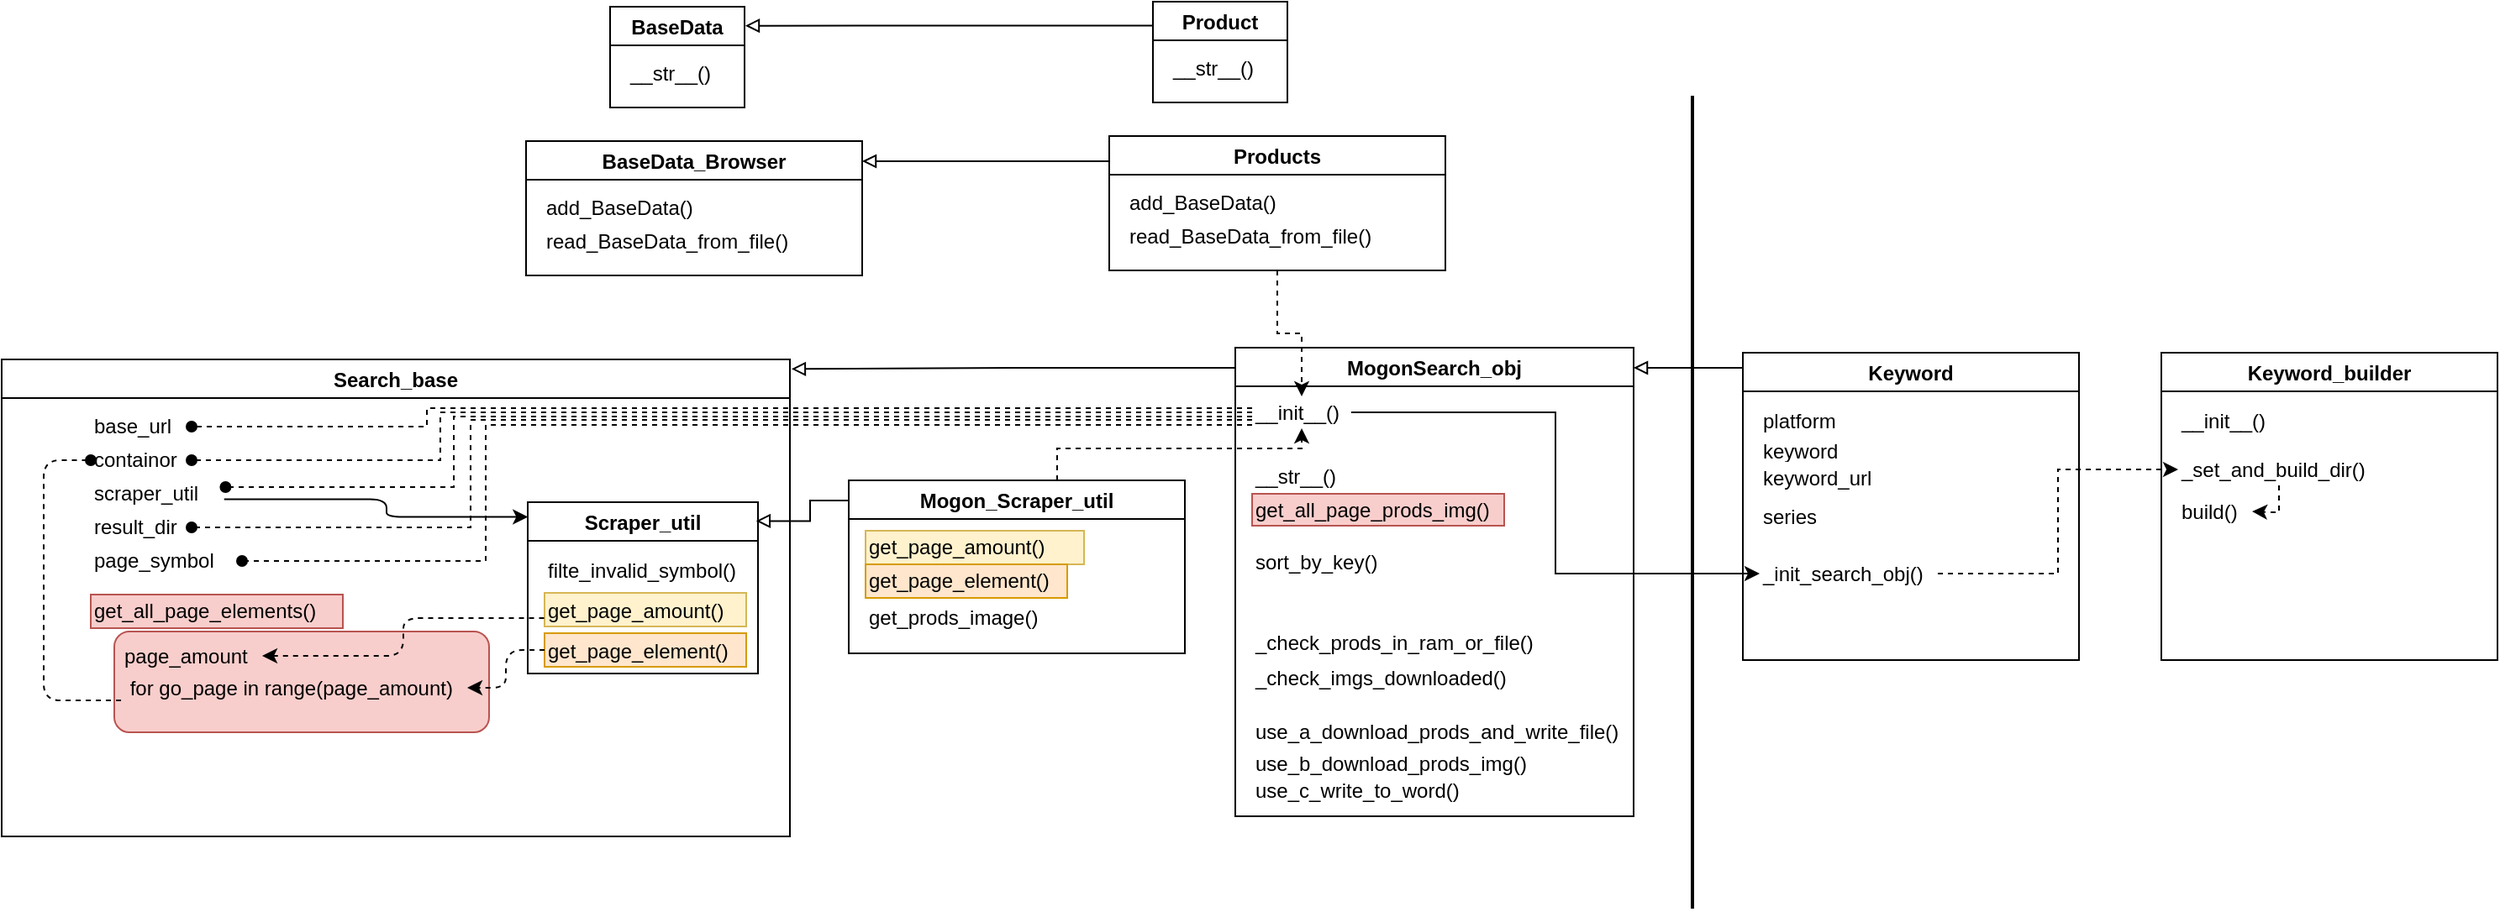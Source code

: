 <mxfile version="16.5.1" type="device"><diagram id="nu5vj-mxP0F0rqek-Uc7" name="第1頁"><mxGraphModel dx="1695" dy="553" grid="1" gridSize="1" guides="1" tooltips="1" connect="1" arrows="1" fold="1" page="1" pageScale="1" pageWidth="827" pageHeight="1169" background="#ffffff" math="0" shadow="0"><root><mxCell id="0"/><mxCell id="1" parent="0"/><mxCell id="gbHWpXbdwgOGmDP35N2L-2" value="Search_base" style="swimlane;" parent="1" vertex="1"><mxGeometry x="-765" y="387" width="469" height="284" as="geometry"/></mxCell><mxCell id="gbHWpXbdwgOGmDP35N2L-3" value="base_url" style="rounded=0;whiteSpace=wrap;strokeColor=none;align=left;fillColor=none;" parent="gbHWpXbdwgOGmDP35N2L-2" vertex="1"><mxGeometry x="53" y="30" width="60" height="20" as="geometry"/></mxCell><mxCell id="gbHWpXbdwgOGmDP35N2L-4" value="containor" style="rounded=0;whiteSpace=wrap;strokeColor=none;align=left;fillColor=none;" parent="gbHWpXbdwgOGmDP35N2L-2" vertex="1"><mxGeometry x="53" y="50" width="60" height="20" as="geometry"/></mxCell><mxCell id="gbHWpXbdwgOGmDP35N2L-5" value="scraper_util" style="rounded=0;whiteSpace=wrap;strokeColor=none;align=left;fillColor=none;" parent="gbHWpXbdwgOGmDP35N2L-2" vertex="1"><mxGeometry x="53" y="70" width="80" height="20" as="geometry"/></mxCell><mxCell id="gbHWpXbdwgOGmDP35N2L-6" value="result_dir" style="rounded=0;whiteSpace=wrap;strokeColor=none;align=left;fillColor=none;" parent="gbHWpXbdwgOGmDP35N2L-2" vertex="1"><mxGeometry x="53" y="90" width="60" height="20" as="geometry"/></mxCell><mxCell id="gbHWpXbdwgOGmDP35N2L-7" value="page_symbol" style="rounded=0;whiteSpace=wrap;strokeColor=none;align=left;fillColor=none;" parent="gbHWpXbdwgOGmDP35N2L-2" vertex="1"><mxGeometry x="53" y="110" width="90" height="20" as="geometry"/></mxCell><mxCell id="gbHWpXbdwgOGmDP35N2L-9" value="Scraper_util" style="swimlane;" parent="gbHWpXbdwgOGmDP35N2L-2" vertex="1"><mxGeometry x="313" y="85" width="137" height="102" as="geometry"/></mxCell><mxCell id="gbHWpXbdwgOGmDP35N2L-10" value="filte_invalid_symbol()" style="rounded=0;whiteSpace=wrap;strokeColor=none;align=left;fillColor=none;" parent="gbHWpXbdwgOGmDP35N2L-9" vertex="1"><mxGeometry x="10" y="31" width="123" height="19" as="geometry"/></mxCell><mxCell id="gbHWpXbdwgOGmDP35N2L-11" value="get_page_amount()" style="rounded=0;strokeColor=#d6b656;align=left;fillColor=#fff2cc;" parent="gbHWpXbdwgOGmDP35N2L-9" vertex="1"><mxGeometry x="10" y="54" width="120" height="20" as="geometry"/></mxCell><mxCell id="gbHWpXbdwgOGmDP35N2L-12" value="get_page_element()" style="rounded=0;strokeColor=#d79b00;align=left;fillColor=#ffe6cc;" parent="gbHWpXbdwgOGmDP35N2L-9" vertex="1"><mxGeometry x="10" y="78" width="120" height="20" as="geometry"/></mxCell><mxCell id="gbHWpXbdwgOGmDP35N2L-8" value="get_all_page_elements()" style="rounded=0;whiteSpace=wrap;strokeColor=#b85450;align=left;fillColor=#f8cecc;" parent="gbHWpXbdwgOGmDP35N2L-2" vertex="1"><mxGeometry x="53" y="140" width="150" height="20" as="geometry"/></mxCell><mxCell id="gbHWpXbdwgOGmDP35N2L-24" style="edgeStyle=orthogonalEdgeStyle;rounded=1;orthogonalLoop=1;jettySize=auto;html=1;entryX=0.001;entryY=0.086;entryDx=0;entryDy=0;entryPerimeter=0;exitX=0.992;exitY=0.66;exitDx=0;exitDy=0;exitPerimeter=0;" parent="gbHWpXbdwgOGmDP35N2L-2" source="gbHWpXbdwgOGmDP35N2L-5" target="gbHWpXbdwgOGmDP35N2L-9" edge="1"><mxGeometry relative="1" as="geometry"><mxPoint x="305" y="113" as="targetPoint"/><Array as="points"><mxPoint x="229" y="83"/><mxPoint x="229" y="94"/></Array></mxGeometry></mxCell><mxCell id="gbHWpXbdwgOGmDP35N2L-27" value="" style="rounded=1;whiteSpace=wrap;html=1;align=left;container=1;fillColor=#f8cecc;strokeColor=#b85450;" parent="gbHWpXbdwgOGmDP35N2L-2" vertex="1"><mxGeometry x="67" y="162" width="223" height="60" as="geometry"><mxRectangle x="198" y="192" width="14" height="8" as="alternateBounds"/></mxGeometry></mxCell><mxCell id="gbHWpXbdwgOGmDP35N2L-29" value="page_amount" style="rounded=0;whiteSpace=wrap;strokeColor=none;align=left;fillColor=none;" parent="gbHWpXbdwgOGmDP35N2L-27" vertex="1"><mxGeometry x="4" y="5" width="84" height="19" as="geometry"/></mxCell><mxCell id="gbHWpXbdwgOGmDP35N2L-31" value=" for go_page in range(page_amount)" style="rounded=0;whiteSpace=wrap;strokeColor=none;align=left;fillColor=none;" parent="gbHWpXbdwgOGmDP35N2L-27" vertex="1"><mxGeometry x="4" y="24" width="206" height="19" as="geometry"/></mxCell><mxCell id="gbHWpXbdwgOGmDP35N2L-28" style="edgeStyle=orthogonalEdgeStyle;rounded=1;orthogonalLoop=1;jettySize=auto;html=1;entryX=0;entryY=0.75;entryDx=0;entryDy=0;startArrow=classic;startFill=1;endArrow=none;endFill=0;dashed=1;exitX=1;exitY=0.5;exitDx=0;exitDy=0;" parent="gbHWpXbdwgOGmDP35N2L-2" source="gbHWpXbdwgOGmDP35N2L-29" target="gbHWpXbdwgOGmDP35N2L-11" edge="1"><mxGeometry relative="1" as="geometry"><mxPoint x="203" y="186" as="sourcePoint"/></mxGeometry></mxCell><mxCell id="gbHWpXbdwgOGmDP35N2L-32" style="edgeStyle=orthogonalEdgeStyle;rounded=1;orthogonalLoop=1;jettySize=auto;html=1;entryX=1;entryY=0.5;entryDx=0;entryDy=0;dashed=1;startArrow=none;startFill=0;endArrow=classic;endFill=1;" parent="gbHWpXbdwgOGmDP35N2L-2" source="gbHWpXbdwgOGmDP35N2L-12" target="gbHWpXbdwgOGmDP35N2L-31" edge="1"><mxGeometry relative="1" as="geometry"/></mxCell><mxCell id="gbHWpXbdwgOGmDP35N2L-33" style="edgeStyle=orthogonalEdgeStyle;rounded=1;orthogonalLoop=1;jettySize=auto;html=1;entryX=0;entryY=0.5;entryDx=0;entryDy=0;dashed=1;startArrow=none;startFill=0;endArrow=oval;endFill=1;" parent="gbHWpXbdwgOGmDP35N2L-2" source="gbHWpXbdwgOGmDP35N2L-31" target="gbHWpXbdwgOGmDP35N2L-4" edge="1"><mxGeometry relative="1" as="geometry"><Array as="points"><mxPoint x="25" y="203"/><mxPoint x="25" y="60"/></Array></mxGeometry></mxCell><mxCell id="gbHWpXbdwgOGmDP35N2L-16" value="BaseData_Browser" style="swimlane;startSize=23;" parent="1" vertex="1"><mxGeometry x="-453" y="257" width="200" height="80" as="geometry"/></mxCell><mxCell id="gbHWpXbdwgOGmDP35N2L-17" value="add_BaseData()" style="rounded=0;whiteSpace=wrap;strokeColor=none;align=left;" parent="gbHWpXbdwgOGmDP35N2L-16" vertex="1"><mxGeometry x="10" y="30" width="130" height="20" as="geometry"/></mxCell><mxCell id="gbHWpXbdwgOGmDP35N2L-18" value="read_BaseData_from_file()" style="rounded=0;whiteSpace=wrap;strokeColor=none;align=left;" parent="gbHWpXbdwgOGmDP35N2L-16" vertex="1"><mxGeometry x="10" y="50" width="120" height="20" as="geometry"/></mxCell><mxCell id="gbHWpXbdwgOGmDP35N2L-20" value="BaseData" style="swimlane;startSize=23;" parent="1" vertex="1"><mxGeometry x="-403" y="177" width="80" height="60" as="geometry"><mxRectangle x="640" y="-10" width="90" height="23" as="alternateBounds"/></mxGeometry></mxCell><mxCell id="gbHWpXbdwgOGmDP35N2L-21" value="__str__()" style="rounded=0;whiteSpace=wrap;strokeColor=none;align=left;" parent="gbHWpXbdwgOGmDP35N2L-20" vertex="1"><mxGeometry x="10" y="30" width="60" height="20" as="geometry"/></mxCell><mxCell id="gbHWpXbdwgOGmDP35N2L-46" style="edgeStyle=orthogonalEdgeStyle;rounded=0;orthogonalLoop=1;jettySize=auto;html=1;entryX=1.006;entryY=0.189;entryDx=0;entryDy=0;startArrow=none;startFill=0;endArrow=block;endFill=0;entryPerimeter=0;" parent="1" source="gbHWpXbdwgOGmDP35N2L-34" target="gbHWpXbdwgOGmDP35N2L-20" edge="1"><mxGeometry relative="1" as="geometry"><Array as="points"><mxPoint x="-240" y="189"/></Array></mxGeometry></mxCell><mxCell id="gbHWpXbdwgOGmDP35N2L-34" value="Product" style="swimlane;startSize=23;" parent="1" vertex="1"><mxGeometry x="-80" y="174" width="80" height="60" as="geometry"><mxRectangle x="640" y="-10" width="90" height="23" as="alternateBounds"/></mxGeometry></mxCell><mxCell id="gbHWpXbdwgOGmDP35N2L-35" value="__str__()" style="rounded=0;whiteSpace=wrap;strokeColor=none;align=left;" parent="gbHWpXbdwgOGmDP35N2L-34" vertex="1"><mxGeometry x="10" y="30" width="60" height="20" as="geometry"/></mxCell><mxCell id="gbHWpXbdwgOGmDP35N2L-45" style="edgeStyle=orthogonalEdgeStyle;rounded=0;orthogonalLoop=1;jettySize=auto;html=1;startArrow=none;startFill=0;endArrow=block;endFill=0;" parent="1" source="gbHWpXbdwgOGmDP35N2L-37" target="gbHWpXbdwgOGmDP35N2L-16" edge="1"><mxGeometry relative="1" as="geometry"><Array as="points"><mxPoint x="-215" y="269"/><mxPoint x="-215" y="269"/></Array></mxGeometry></mxCell><mxCell id="gbHWpXbdwgOGmDP35N2L-89" style="edgeStyle=orthogonalEdgeStyle;rounded=0;orthogonalLoop=1;jettySize=auto;html=1;entryX=0.5;entryY=0;entryDx=0;entryDy=0;dashed=1;startArrow=none;startFill=0;endArrow=classic;endFill=1;" parent="1" source="gbHWpXbdwgOGmDP35N2L-37" target="gbHWpXbdwgOGmDP35N2L-70" edge="1"><mxGeometry relative="1" as="geometry"/></mxCell><mxCell id="gbHWpXbdwgOGmDP35N2L-37" value="Products" style="swimlane;startSize=23;" parent="1" vertex="1"><mxGeometry x="-106" y="254" width="200" height="80" as="geometry"/></mxCell><mxCell id="gbHWpXbdwgOGmDP35N2L-38" value="add_BaseData()" style="rounded=0;whiteSpace=wrap;strokeColor=none;align=left;" parent="gbHWpXbdwgOGmDP35N2L-37" vertex="1"><mxGeometry x="10" y="30" width="130" height="20" as="geometry"/></mxCell><mxCell id="gbHWpXbdwgOGmDP35N2L-39" value="read_BaseData_from_file()" style="rounded=0;whiteSpace=wrap;strokeColor=none;align=left;" parent="gbHWpXbdwgOGmDP35N2L-37" vertex="1"><mxGeometry x="10" y="50" width="120" height="20" as="geometry"/></mxCell><mxCell id="gbHWpXbdwgOGmDP35N2L-50" style="edgeStyle=orthogonalEdgeStyle;rounded=0;orthogonalLoop=1;jettySize=auto;html=1;entryX=0.992;entryY=0.11;entryDx=0;entryDy=0;startArrow=none;startFill=0;endArrow=block;endFill=0;entryPerimeter=0;" parent="1" source="gbHWpXbdwgOGmDP35N2L-41" target="gbHWpXbdwgOGmDP35N2L-9" edge="1"><mxGeometry relative="1" as="geometry"><Array as="points"><mxPoint x="-284" y="471"/><mxPoint x="-284" y="483"/></Array></mxGeometry></mxCell><mxCell id="gbHWpXbdwgOGmDP35N2L-90" style="edgeStyle=orthogonalEdgeStyle;rounded=0;orthogonalLoop=1;jettySize=auto;html=1;entryX=0.5;entryY=1;entryDx=0;entryDy=0;dashed=1;startArrow=none;startFill=0;endArrow=classic;endFill=1;" parent="1" source="gbHWpXbdwgOGmDP35N2L-41" target="gbHWpXbdwgOGmDP35N2L-70" edge="1"><mxGeometry relative="1" as="geometry"><Array as="points"><mxPoint x="-137" y="440"/><mxPoint x="9" y="440"/></Array></mxGeometry></mxCell><mxCell id="gbHWpXbdwgOGmDP35N2L-41" value="Mogon_Scraper_util" style="swimlane;startSize=23;" parent="1" vertex="1"><mxGeometry x="-261" y="459" width="200" height="103" as="geometry"/></mxCell><mxCell id="gbHWpXbdwgOGmDP35N2L-42" value="get_page_amount()" style="rounded=0;whiteSpace=wrap;strokeColor=#d6b656;align=left;fillColor=#fff2cc;" parent="gbHWpXbdwgOGmDP35N2L-41" vertex="1"><mxGeometry x="10" y="30" width="130" height="20" as="geometry"/></mxCell><mxCell id="gbHWpXbdwgOGmDP35N2L-43" value="get_page_element()" style="rounded=0;whiteSpace=wrap;strokeColor=#d79b00;align=left;fillColor=#ffe6cc;" parent="gbHWpXbdwgOGmDP35N2L-41" vertex="1"><mxGeometry x="10" y="50" width="120" height="20" as="geometry"/></mxCell><mxCell id="gbHWpXbdwgOGmDP35N2L-48" value="get_prods_image()" style="rounded=0;whiteSpace=wrap;strokeColor=none;align=left;fillColor=none;" parent="gbHWpXbdwgOGmDP35N2L-41" vertex="1"><mxGeometry x="10" y="72" width="120" height="20" as="geometry"/></mxCell><mxCell id="gbHWpXbdwgOGmDP35N2L-55" style="edgeStyle=orthogonalEdgeStyle;rounded=0;orthogonalLoop=1;jettySize=auto;html=1;entryX=1.002;entryY=0.02;entryDx=0;entryDy=0;startArrow=none;startFill=0;endArrow=block;endFill=0;entryPerimeter=0;" parent="1" source="gbHWpXbdwgOGmDP35N2L-51" target="gbHWpXbdwgOGmDP35N2L-2" edge="1"><mxGeometry relative="1" as="geometry"><Array as="points"><mxPoint x="-163" y="392"/><mxPoint x="-163" y="392"/></Array></mxGeometry></mxCell><mxCell id="gbHWpXbdwgOGmDP35N2L-51" value="MogonSearch_obj" style="swimlane;startSize=23;fillColor=none;" parent="1" vertex="1"><mxGeometry x="-31" y="380" width="237" height="279" as="geometry"/></mxCell><mxCell id="gbHWpXbdwgOGmDP35N2L-52" value="__str__()" style="rounded=0;whiteSpace=wrap;strokeColor=none;align=left;fillColor=none;" parent="gbHWpXbdwgOGmDP35N2L-51" vertex="1"><mxGeometry x="10" y="67" width="59" height="19" as="geometry"/></mxCell><mxCell id="gbHWpXbdwgOGmDP35N2L-53" value="get_all_page_prods_img()" style="rounded=0;whiteSpace=wrap;strokeColor=#b85450;align=left;fillColor=#f8cecc;" parent="gbHWpXbdwgOGmDP35N2L-51" vertex="1"><mxGeometry x="10" y="87" width="150" height="19" as="geometry"/></mxCell><mxCell id="gbHWpXbdwgOGmDP35N2L-54" value="sort_by_key()" style="rounded=0;whiteSpace=wrap;strokeColor=none;align=left;fillColor=none;" parent="gbHWpXbdwgOGmDP35N2L-51" vertex="1"><mxGeometry x="10" y="118" width="120" height="20" as="geometry"/></mxCell><mxCell id="gbHWpXbdwgOGmDP35N2L-56" value="_check_prods_in_ram_or_file()" style="rounded=0;whiteSpace=wrap;strokeColor=none;align=left;fillColor=none;" parent="gbHWpXbdwgOGmDP35N2L-51" vertex="1"><mxGeometry x="10" y="166" width="176" height="19" as="geometry"/></mxCell><mxCell id="gbHWpXbdwgOGmDP35N2L-57" value="_check_imgs_downloaded()" style="rounded=0;whiteSpace=wrap;strokeColor=none;align=left;fillColor=none;" parent="gbHWpXbdwgOGmDP35N2L-51" vertex="1"><mxGeometry x="10" y="187" width="176" height="19" as="geometry"/></mxCell><mxCell id="gbHWpXbdwgOGmDP35N2L-58" value="use_a_download_prods_and_write_file()" style="rounded=0;whiteSpace=wrap;strokeColor=none;align=left;fillColor=none;" parent="gbHWpXbdwgOGmDP35N2L-51" vertex="1"><mxGeometry x="10" y="219" width="227" height="19" as="geometry"/></mxCell><mxCell id="gbHWpXbdwgOGmDP35N2L-60" value="use_b_download_prods_img()" style="rounded=0;whiteSpace=wrap;strokeColor=none;align=left;fillColor=none;" parent="gbHWpXbdwgOGmDP35N2L-51" vertex="1"><mxGeometry x="10" y="238" width="172" height="19" as="geometry"/></mxCell><mxCell id="gbHWpXbdwgOGmDP35N2L-61" value="use_c_write_to_word()" style="rounded=0;whiteSpace=wrap;strokeColor=none;align=left;fillColor=none;" parent="gbHWpXbdwgOGmDP35N2L-51" vertex="1"><mxGeometry x="10" y="254" width="132" height="19" as="geometry"/></mxCell><mxCell id="gbHWpXbdwgOGmDP35N2L-70" value="__init__()" style="rounded=0;whiteSpace=wrap;strokeColor=none;align=left;fillColor=none;" parent="gbHWpXbdwgOGmDP35N2L-51" vertex="1"><mxGeometry x="10" y="29" width="59" height="19" as="geometry"/></mxCell><mxCell id="gbHWpXbdwgOGmDP35N2L-69" style="edgeStyle=orthogonalEdgeStyle;rounded=0;orthogonalLoop=1;jettySize=auto;html=1;startArrow=none;startFill=0;endArrow=block;endFill=0;" parent="1" source="gbHWpXbdwgOGmDP35N2L-62" target="gbHWpXbdwgOGmDP35N2L-51" edge="1"><mxGeometry relative="1" as="geometry"><Array as="points"><mxPoint x="265" y="392"/><mxPoint x="265" y="392"/></Array></mxGeometry></mxCell><mxCell id="gbHWpXbdwgOGmDP35N2L-62" value="Keyword" style="swimlane;startSize=23;" parent="1" vertex="1"><mxGeometry x="271" y="383" width="200" height="183" as="geometry"/></mxCell><mxCell id="gbHWpXbdwgOGmDP35N2L-63" value="platform" style="rounded=0;whiteSpace=wrap;strokeColor=none;align=left;" parent="gbHWpXbdwgOGmDP35N2L-62" vertex="1"><mxGeometry x="10" y="31" width="54" height="19" as="geometry"/></mxCell><mxCell id="gbHWpXbdwgOGmDP35N2L-64" value="_init_search_obj()" style="rounded=0;whiteSpace=wrap;strokeColor=none;align=left;" parent="gbHWpXbdwgOGmDP35N2L-62" vertex="1"><mxGeometry x="10" y="122" width="106" height="19" as="geometry"/></mxCell><mxCell id="gbHWpXbdwgOGmDP35N2L-66" value="keyword" style="rounded=0;whiteSpace=wrap;strokeColor=none;align=left;" parent="gbHWpXbdwgOGmDP35N2L-62" vertex="1"><mxGeometry x="10" y="49" width="54" height="19" as="geometry"/></mxCell><mxCell id="gbHWpXbdwgOGmDP35N2L-67" value="keyword_url" style="rounded=0;whiteSpace=wrap;strokeColor=none;align=left;" parent="gbHWpXbdwgOGmDP35N2L-62" vertex="1"><mxGeometry x="10" y="65" width="54" height="19" as="geometry"/></mxCell><mxCell id="gbHWpXbdwgOGmDP35N2L-68" value="series" style="rounded=0;whiteSpace=wrap;strokeColor=none;align=left;" parent="gbHWpXbdwgOGmDP35N2L-62" vertex="1"><mxGeometry x="10" y="88" width="54" height="19" as="geometry"/></mxCell><mxCell id="gbHWpXbdwgOGmDP35N2L-71" style="edgeStyle=orthogonalEdgeStyle;rounded=0;orthogonalLoop=1;jettySize=auto;html=1;startArrow=none;startFill=0;endArrow=oval;endFill=1;dashed=1;" parent="1" source="gbHWpXbdwgOGmDP35N2L-70" target="gbHWpXbdwgOGmDP35N2L-3" edge="1"><mxGeometry relative="1" as="geometry"><Array as="points"><mxPoint x="-512" y="416"/><mxPoint x="-512" y="427"/></Array></mxGeometry></mxCell><mxCell id="gbHWpXbdwgOGmDP35N2L-72" style="edgeStyle=orthogonalEdgeStyle;rounded=0;orthogonalLoop=1;jettySize=auto;html=1;entryX=1;entryY=0.5;entryDx=0;entryDy=0;startArrow=none;startFill=0;endArrow=oval;endFill=1;dashed=1;" parent="1" source="gbHWpXbdwgOGmDP35N2L-70" target="gbHWpXbdwgOGmDP35N2L-4" edge="1"><mxGeometry relative="1" as="geometry"><Array as="points"><mxPoint x="-504" y="419"/><mxPoint x="-504" y="447"/></Array></mxGeometry></mxCell><mxCell id="gbHWpXbdwgOGmDP35N2L-73" style="edgeStyle=orthogonalEdgeStyle;rounded=0;orthogonalLoop=1;jettySize=auto;html=1;entryX=1.002;entryY=0.33;entryDx=0;entryDy=0;startArrow=none;startFill=0;endArrow=oval;endFill=1;dashed=1;entryPerimeter=0;" parent="1" source="gbHWpXbdwgOGmDP35N2L-70" target="gbHWpXbdwgOGmDP35N2L-5" edge="1"><mxGeometry relative="1" as="geometry"><Array as="points"><mxPoint x="-496" y="421"/><mxPoint x="-496" y="463"/><mxPoint x="-632" y="463"/></Array></mxGeometry></mxCell><mxCell id="gbHWpXbdwgOGmDP35N2L-74" style="edgeStyle=orthogonalEdgeStyle;rounded=0;orthogonalLoop=1;jettySize=auto;html=1;entryX=1;entryY=0.5;entryDx=0;entryDy=0;startArrow=none;startFill=0;endArrow=oval;endFill=1;dashed=1;" parent="1" source="gbHWpXbdwgOGmDP35N2L-70" target="gbHWpXbdwgOGmDP35N2L-6" edge="1"><mxGeometry relative="1" as="geometry"><Array as="points"><mxPoint x="-486" y="423"/><mxPoint x="-486" y="487"/></Array></mxGeometry></mxCell><mxCell id="gbHWpXbdwgOGmDP35N2L-75" style="edgeStyle=orthogonalEdgeStyle;rounded=0;orthogonalLoop=1;jettySize=auto;html=1;entryX=1;entryY=0.5;entryDx=0;entryDy=0;startArrow=none;startFill=0;endArrow=oval;endFill=1;dashed=1;" parent="1" source="gbHWpXbdwgOGmDP35N2L-70" target="gbHWpXbdwgOGmDP35N2L-7" edge="1"><mxGeometry relative="1" as="geometry"><Array as="points"><mxPoint x="-477" y="426"/><mxPoint x="-477" y="507"/></Array></mxGeometry></mxCell><mxCell id="gbHWpXbdwgOGmDP35N2L-76" style="edgeStyle=orthogonalEdgeStyle;rounded=0;orthogonalLoop=1;jettySize=auto;html=1;entryX=0;entryY=0.5;entryDx=0;entryDy=0;startArrow=none;startFill=0;endArrow=classic;endFill=1;" parent="1" source="gbHWpXbdwgOGmDP35N2L-70" target="gbHWpXbdwgOGmDP35N2L-64" edge="1"><mxGeometry relative="1" as="geometry"/></mxCell><mxCell id="gbHWpXbdwgOGmDP35N2L-79" value="Keyword_builder" style="swimlane;startSize=23;" parent="1" vertex="1"><mxGeometry x="520" y="383" width="200" height="183" as="geometry"/></mxCell><mxCell id="gbHWpXbdwgOGmDP35N2L-80" value="__init__()" style="rounded=0;whiteSpace=wrap;strokeColor=none;align=left;" parent="gbHWpXbdwgOGmDP35N2L-79" vertex="1"><mxGeometry x="10" y="31" width="61" height="19" as="geometry"/></mxCell><mxCell id="gbHWpXbdwgOGmDP35N2L-87" style="edgeStyle=orthogonalEdgeStyle;rounded=0;orthogonalLoop=1;jettySize=auto;html=1;entryX=1;entryY=0.5;entryDx=0;entryDy=0;dashed=1;startArrow=none;startFill=0;endArrow=classic;endFill=1;" parent="gbHWpXbdwgOGmDP35N2L-79" source="gbHWpXbdwgOGmDP35N2L-81" target="gbHWpXbdwgOGmDP35N2L-85" edge="1"><mxGeometry relative="1" as="geometry"><Array as="points"><mxPoint x="70" y="95"/><mxPoint x="65" y="95"/></Array></mxGeometry></mxCell><mxCell id="gbHWpXbdwgOGmDP35N2L-81" value="_set_and_build_dir()" style="rounded=0;whiteSpace=wrap;strokeColor=none;align=left;" parent="gbHWpXbdwgOGmDP35N2L-79" vertex="1"><mxGeometry x="10" y="60" width="120" height="19" as="geometry"/></mxCell><mxCell id="gbHWpXbdwgOGmDP35N2L-85" value="build()" style="rounded=0;whiteSpace=wrap;strokeColor=none;align=left;" parent="gbHWpXbdwgOGmDP35N2L-79" vertex="1"><mxGeometry x="10" y="85" width="44" height="19" as="geometry"/></mxCell><mxCell id="gbHWpXbdwgOGmDP35N2L-88" style="edgeStyle=orthogonalEdgeStyle;rounded=0;orthogonalLoop=1;jettySize=auto;html=1;entryX=0;entryY=0.5;entryDx=0;entryDy=0;dashed=1;startArrow=none;startFill=0;endArrow=classic;endFill=1;" parent="1" source="gbHWpXbdwgOGmDP35N2L-64" target="gbHWpXbdwgOGmDP35N2L-81" edge="1"><mxGeometry relative="1" as="geometry"/></mxCell><mxCell id="ujtejfnHRvUAF0doPcYa-2" value="" style="line;strokeWidth=2;direction=south;html=1;" vertex="1" parent="1"><mxGeometry x="236" y="230" width="10" height="484" as="geometry"/></mxCell></root></mxGraphModel></diagram></mxfile>